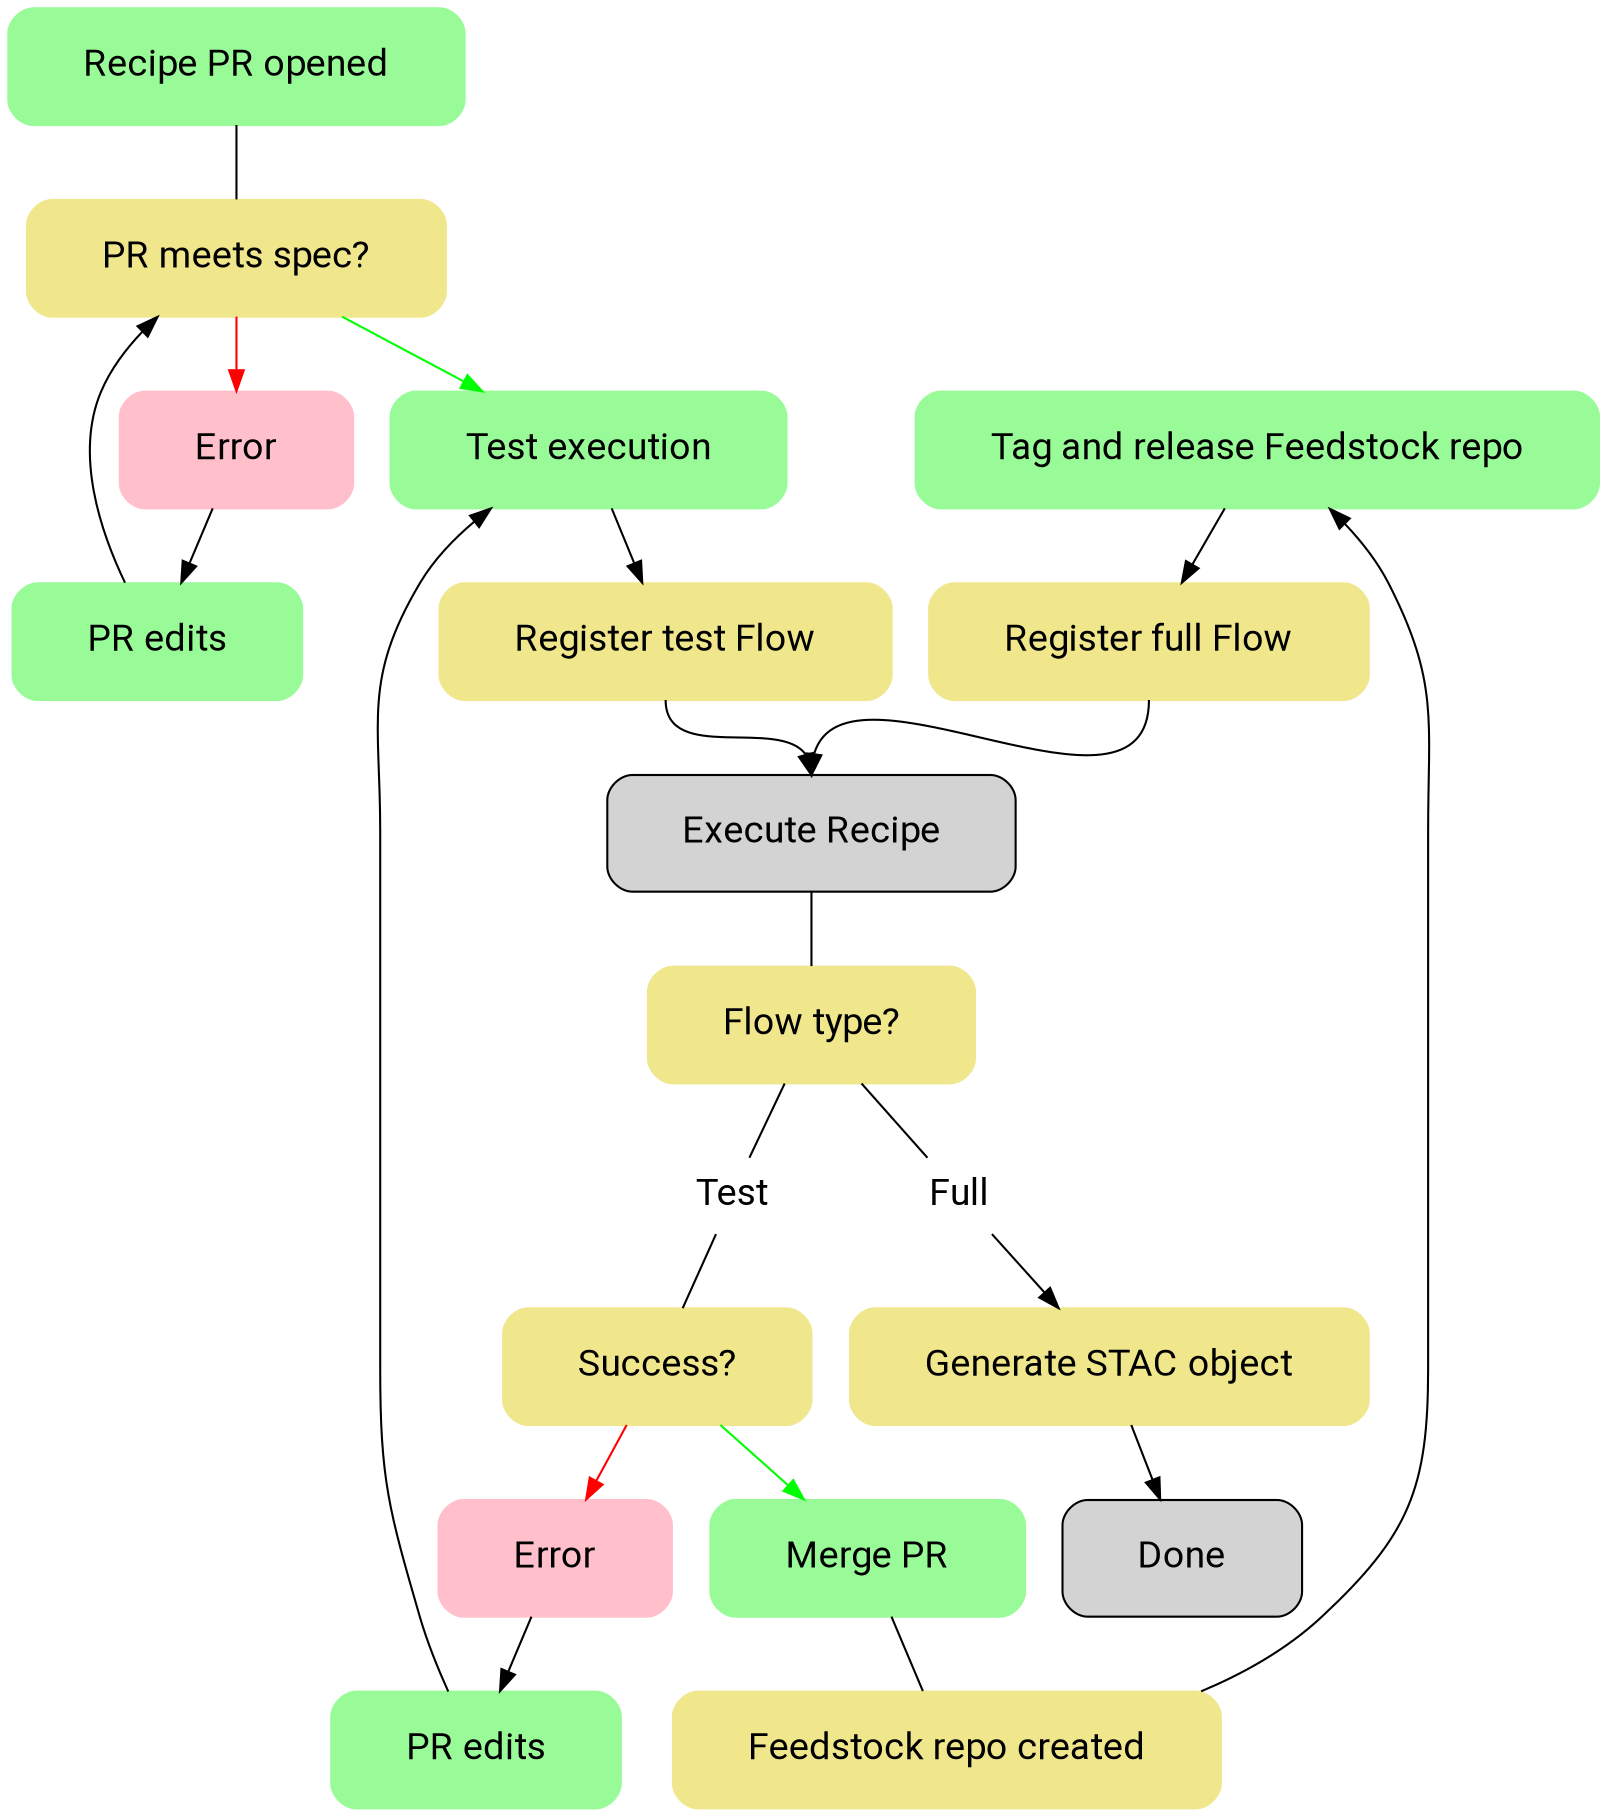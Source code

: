 digraph prof {
    node [style="filled, rounded", shape=box, fontname="Roboto", fontsize=18, margin="0.5,0.25"];
    
    /* ------- COLOR-CODED NODE "CLASSES" ------- */
    
    /* Human actions */
    pr, commits0, commits1, runrecipetest, merge,
    release [color=palegreen];
    
    /* Execution steps, flow control, etc. */
    // lintgate, registertest, runflow, flowexit, flowsuccess, updatecomment, newrepo, buildrecipe, exitgate, stac [color=khaki];
    lintgate, registertest, flowsuccess, newrepo, buildrecipe, exitgate, stac [color=khaki];
    
    /* Inline labels */
    Test, Full [color=white, margin="0,0"];
    
    /* Errors */
    error0, error1 [color=pink, label="Error"];
    
    
    /* ------- NODE LABELS ------- */
    
    pr [label="Recipe PR opened"];
    commits0, commits1 [label="PR edits"];
    lintgate [label="PR meets spec?"]
    runrecipetest [label="Test execution"]
    registertest [label="Register test Flow"]
    // runflow [label="Run Flow"]
    execute [label="Execute Recipe"]
    // flowexit [label="POST exit state"]
    // updatecomment [label="`/run-recipe-test` comment updated"]
    flowsuccess [label="Success?"]
    merge [label="Merge PR"]
    newrepo [label="Feedstock repo created"]
    release [label="Tag and release Feedstock repo"]
    buildrecipe [label="Register full Flow"]
    exitgate [label="Flow type?"]
    stac [label="Generate STAC object"]
    
    /* ------- GRAPH CONNECTIONS ------- */
    
    /* Control flow connections */
    
    pr -> lintgate [arrowhead=none]
    lintgate -> error0 [color=red]
    error0  -> commits0
    commits0 -> lintgate
    lintgate -> runrecipetest [color=green]
    runrecipetest -> registertest
    // registertest -> runflow
    // runflow -> execute
    registertest:s -> execute:n
    // execute -> flowexit [arrowhead=none]
    // flowexit -> exitgate [arrowhead=none]
    execute -> exitgate [arrowhead=none]
    exitgate -> Test [arrowhead=none]
    // Test -> updatecomment
    exitgate -> Full [arrowhead=none]
    Full -> stac
    stac -> Done
    // updatecomment -> flowsuccess [arrowhead=none]
    Test -> flowsuccess [arrowhead=none]
    flowsuccess -> error1 [color=red]
    error1 -> commits1
    commits1 -> runrecipetest
    flowsuccess -> merge [color=green]
    merge -> newrepo [arrowhead=none]
    newrepo -> release 
    release -> buildrecipe
    // buildrecipe -> runflow
    buildrecipe:s -> execute:n
    
    {rank = same; registertest; buildrecipe;}
    {rank = same; runrecipetest; release;}
    
    /* ------- CALL STACK -------      

    
    # Styling
    
    linter, registertest_stack, slashcmd, automationhook, 
    updatecomment_stack, newrepo_stack, buildrecipe_stack [color=aliceblue, margin="0.75,0.25"];
    
    # Labels
    
    linter [label="/staged-recipes/.github/workflows/linter.yaml"]
    
    registertest_stack [label="/staged-recipes/.github/workflows/slash-command-dispatch.yaml
    /staged-recipes/.github/workflows/run-recipe-test.yaml"]
    
    slashcmd [label="/recipe-prefect-action/action.yaml
    /pangeo-forge-prefect/pangeo_forge_prefect/flow_manager.py::register_flow"]
    
    automationhook [label="/pangeo-forge-prefect/pangeo_forge_prefect/automation_hook_manager.py"]
    
    updatecomment_stack [label="/staged-recipes/.github/workflows/update-slash-command-comment.yaml"]
    
    newrepo_stack [label="/staged-recipes/.github/workflows/create-feedstock.yaml
    /feedstock-creation-action/action.yaml"]
    
    buildrecipe_stack [label="/feedstock-template/.github/workflows/run-recipe.yaml"]

    # Call stack connections 
    
    lintgate -> linter [arrowhead=none, style=dotted]
    registertest -> registertest_stack [arrowhead=none, style=dotted]
    runflow -> slashcmd [arrowhead=none, style=dotted]
    flowexit -> automationhook [arrowhead=none, style=dotted]
    updatecomment -> updatecomment_stack [arrowhead=none, style=dotted]
    newrepo -> newrepo_stack [arrowhead=none, style=dotted]
    buildrecipe -> buildrecipe_stack [arrowhead=none, style=dotted]
    
    {rank = same; lintgate; linter;}
    {rank = same; registertest; registertest_stack;}
    {rank = same; runflow; slashcmd;}
    {rank = same; flowexit; automationhook;}
    {rank = same; updatecomment; updatecomment_stack;}
    {rank = same; newrepo; newrepo_stack;}
    {rank = same; buildrecipe; buildrecipe_stack;}

    */
}


